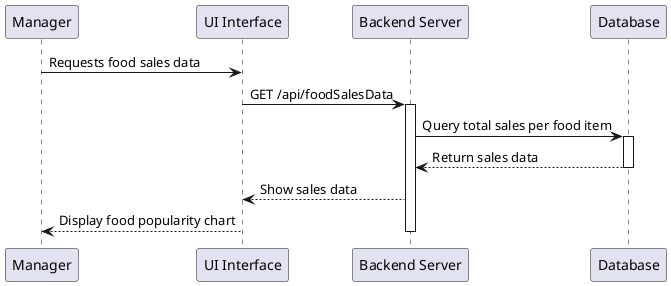 @startuml
participant Manager as mgr
participant "UI Interface" as ui
participant "Backend Server" as backend
participant "Database" as db

mgr -> ui : Requests food sales data
ui -> backend : GET /api/foodSalesData
activate backend
backend -> db : Query total sales per food item
activate db
db --> backend : Return sales data
deactivate db
backend --> ui : Show sales data
ui --> mgr : Display food popularity chart
deactivate backend

@enduml